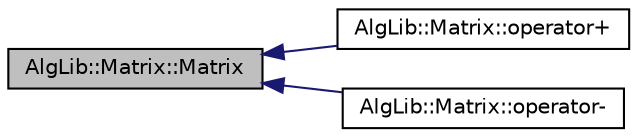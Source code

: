digraph "AlgLib::Matrix::Matrix"
{
  edge [fontname="Helvetica",fontsize="10",labelfontname="Helvetica",labelfontsize="10"];
  node [fontname="Helvetica",fontsize="10",shape=record];
  rankdir="LR";
  Node1 [label="AlgLib::Matrix::Matrix",height=0.2,width=0.4,color="black", fillcolor="grey75", style="filled", fontcolor="black"];
  Node1 -> Node2 [dir="back",color="midnightblue",fontsize="10",style="solid",fontname="Helvetica"];
  Node2 [label="AlgLib::Matrix::operator+",height=0.2,width=0.4,color="black", fillcolor="white", style="filled",URL="$class_alg_lib_1_1_matrix.html#ac85ab14586f80045033981c7751fd124"];
  Node1 -> Node3 [dir="back",color="midnightblue",fontsize="10",style="solid",fontname="Helvetica"];
  Node3 [label="AlgLib::Matrix::operator-",height=0.2,width=0.4,color="black", fillcolor="white", style="filled",URL="$class_alg_lib_1_1_matrix.html#ae947b17fc992a714c6fc5dfa7365deb8"];
}
